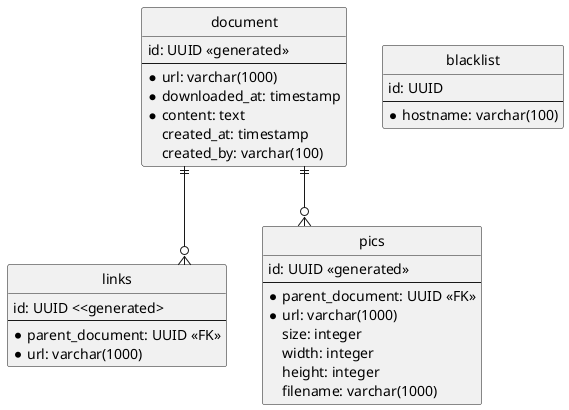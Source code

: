 @startuml

hide circle
skinparam linetype ortho

entity document {
    id: UUID <<generated>>
    --
    * url: varchar(1000)
    * downloaded_at: timestamp
    * content: text
    created_at: timestamp
    created_by: varchar(100)
}

entity links {
    id: UUID <<generated>
    --
    * parent_document: UUID <<FK>>
    * url: varchar(1000)
}

entity pics {
    id: UUID <<generated>>
    --
    * parent_document: UUID <<FK>>
    * url: varchar(1000)
    size: integer
    width: integer
    height: integer
    filename: varchar(1000)
}

entity blacklist {
    id: UUID
    --
    * hostname: varchar(100)
}


document ||--o{ links
document ||--o{ pics

@enduml
